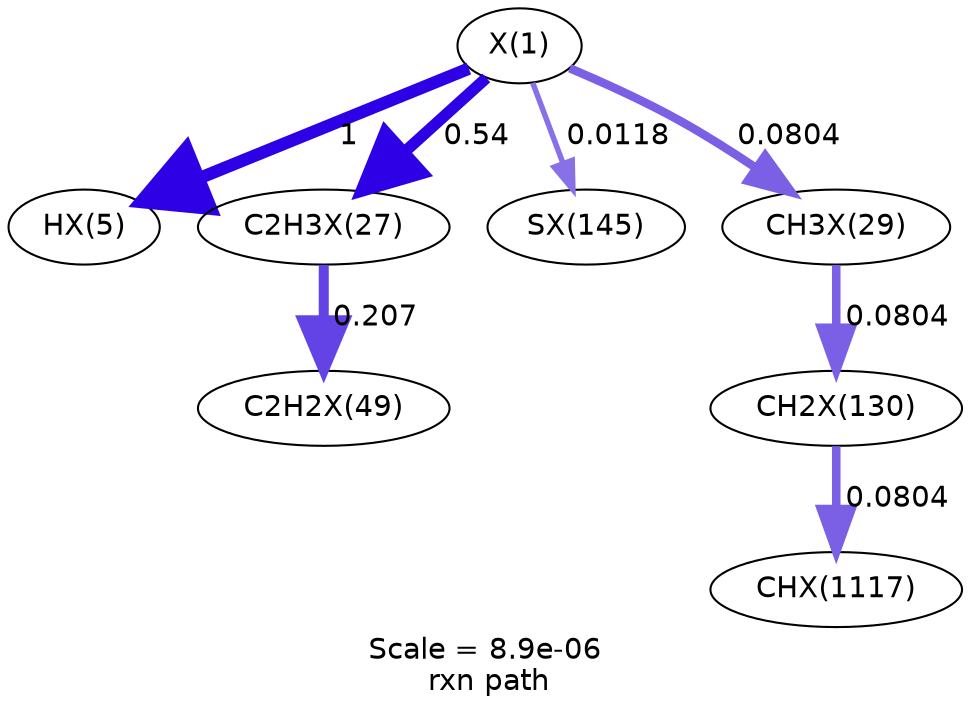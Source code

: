 digraph reaction_paths {
center=1;
s29 -> s30[fontname="Helvetica", style="setlinewidth(6)", arrowsize=3, color="0.7, 1.5, 0.9"
, label=" 1"];
s29 -> s31[fontname="Helvetica", style="setlinewidth(5.53)", arrowsize=2.77, color="0.7, 1.04, 0.9"
, label=" 0.54"];
s29 -> s47[fontname="Helvetica", style="setlinewidth(2.65)", arrowsize=1.32, color="0.7, 0.512, 0.9"
, label=" 0.0118"];
s29 -> s32[fontname="Helvetica", style="setlinewidth(4.1)", arrowsize=2.05, color="0.7, 0.58, 0.9"
, label=" 0.0804"];
s31 -> s40[fontname="Helvetica", style="setlinewidth(4.81)", arrowsize=2.41, color="0.7, 0.707, 0.9"
, label=" 0.207"];
s32 -> s44[fontname="Helvetica", style="setlinewidth(4.1)", arrowsize=2.05, color="0.7, 0.58, 0.9"
, label=" 0.0804"];
s44 -> s52[fontname="Helvetica", style="setlinewidth(4.1)", arrowsize=2.05, color="0.7, 0.58, 0.9"
, label=" 0.0804"];
s29 [ fontname="Helvetica", label="X(1)"];
s30 [ fontname="Helvetica", label="HX(5)"];
s31 [ fontname="Helvetica", label="C2H3X(27)"];
s32 [ fontname="Helvetica", label="CH3X(29)"];
s40 [ fontname="Helvetica", label="C2H2X(49)"];
s44 [ fontname="Helvetica", label="CH2X(130)"];
s47 [ fontname="Helvetica", label="SX(145)"];
s52 [ fontname="Helvetica", label="CHX(1117)"];
 label = "Scale = 8.9e-06\l rxn path";
 fontname = "Helvetica";
}
